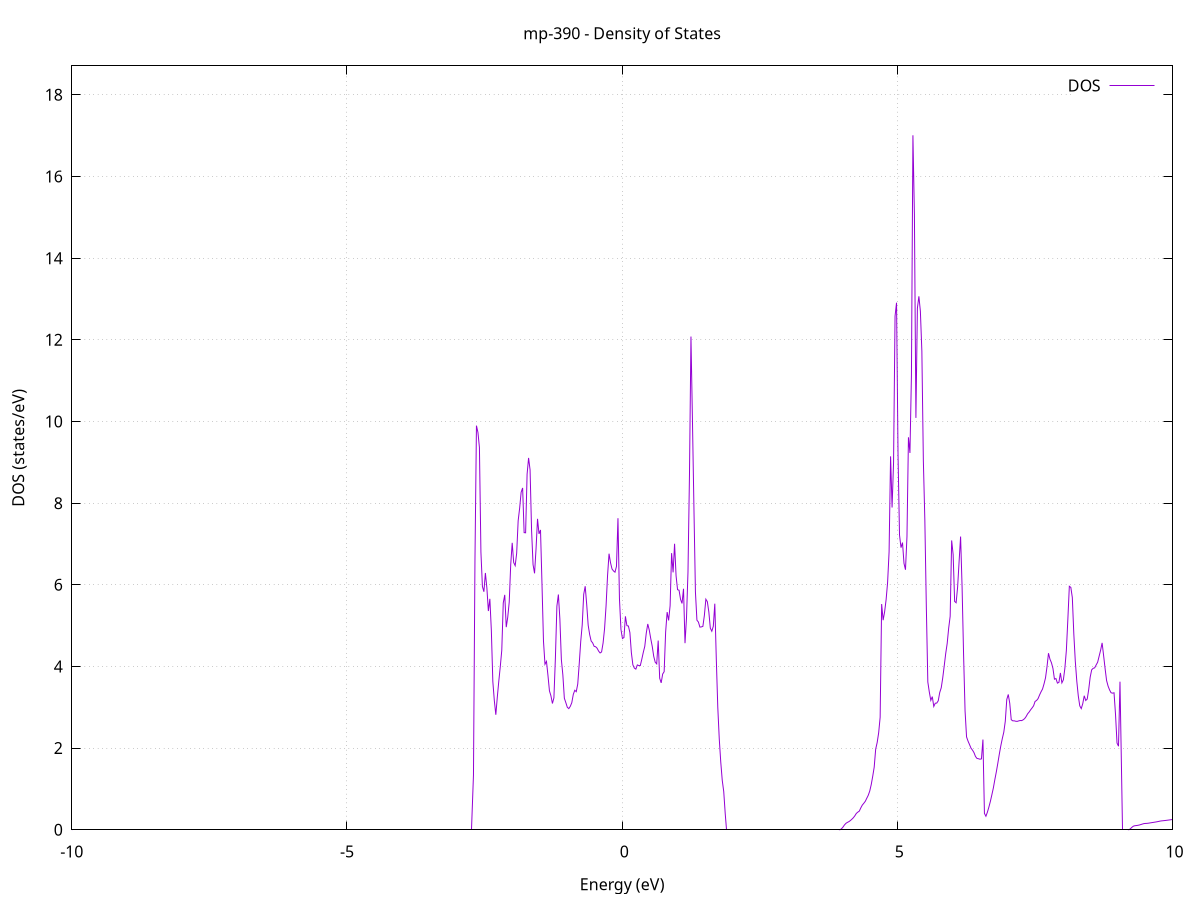 set title 'mp-390 - Density of States'
set xlabel 'Energy (eV)'
set ylabel 'DOS (states/eV)'
set grid
set xrange [-10:10]
set yrange [0:18.710]
set xzeroaxis lt -1
set terminal png size 800,600
set output 'mp-390_dos_gnuplot.png'
plot '-' using 1:2 with lines title 'DOS'
-33.504500 0.000000
-33.477400 0.000000
-33.450300 0.000000
-33.423300 0.000000
-33.396200 0.000000
-33.369100 0.000000
-33.342100 0.000000
-33.315000 0.000000
-33.287900 0.000000
-33.260800 0.000000
-33.233800 0.000000
-33.206700 0.000000
-33.179600 0.000000
-33.152600 0.000000
-33.125500 0.000000
-33.098400 0.000000
-33.071400 0.000000
-33.044300 0.000000
-33.017200 0.000000
-32.990200 0.000000
-32.963100 0.000000
-32.936000 0.000000
-32.909000 0.000000
-32.881900 0.000000
-32.854800 0.000000
-32.827800 0.000000
-32.800700 0.000000
-32.773600 0.000000
-32.746600 0.000000
-32.719500 0.000000
-32.692400 0.000000
-32.665400 0.000000
-32.638300 0.000000
-32.611200 0.000000
-32.584200 0.000000
-32.557100 0.000000
-32.530000 0.000000
-32.503000 0.000000
-32.475900 0.000000
-32.448800 0.000000
-32.421800 0.000000
-32.394700 0.000000
-32.367600 0.000000
-32.340500 0.000000
-32.313500 0.000000
-32.286400 0.000000
-32.259300 0.000000
-32.232300 0.000000
-32.205200 0.000000
-32.178100 0.000000
-32.151100 0.000000
-32.124000 0.000000
-32.096900 0.000000
-32.069900 0.000000
-32.042800 0.000000
-32.015700 0.000000
-31.988700 0.000000
-31.961600 0.000000
-31.934500 0.000000
-31.907500 0.000000
-31.880400 0.000000
-31.853300 0.000000
-31.826300 0.000000
-31.799200 0.000000
-31.772100 0.000000
-31.745100 0.000000
-31.718000 0.000000
-31.690900 0.000000
-31.663900 0.000000
-31.636800 0.000000
-31.609700 0.000000
-31.582700 0.000000
-31.555600 0.000000
-31.528500 0.000000
-31.501400 0.000000
-31.474400 0.000000
-31.447300 0.000000
-31.420200 0.000000
-31.393200 0.000000
-31.366100 0.000000
-31.339000 0.000000
-31.312000 0.000000
-31.284900 0.000000
-31.257800 0.000000
-31.230800 0.000000
-31.203700 0.000000
-31.176600 0.000000
-31.149600 0.000000
-31.122500 0.000000
-31.095400 0.000000
-31.068400 0.000000
-31.041300 9.706600
-31.014200 67.417800
-30.987200 19.137100
-30.960100 18.513700
-30.933000 31.587200
-30.906000 13.763000
-30.878900 48.456800
-30.851800 59.340200
-30.824800 36.371700
-30.797700 16.343700
-30.770600 38.362800
-30.743600 38.096200
-30.716500 36.867800
-30.689400 0.000000
-30.662400 0.000000
-30.635300 0.000000
-30.608200 0.000000
-30.581100 0.000000
-30.554100 0.000000
-30.527000 0.000000
-30.499900 0.000000
-30.472900 0.000000
-30.445800 0.000000
-30.418700 0.000000
-30.391700 0.000000
-30.364600 0.000000
-30.337500 0.000000
-30.310500 0.000000
-30.283400 0.000000
-30.256300 0.000000
-30.229300 0.000000
-30.202200 0.000000
-30.175100 0.000000
-30.148100 0.000000
-30.121000 0.000000
-30.093900 0.000000
-30.066900 0.000000
-30.039800 0.000000
-30.012700 0.000000
-29.985700 0.000000
-29.958600 0.000000
-29.931500 0.000000
-29.904500 0.000000
-29.877400 0.000000
-29.850300 0.000000
-29.823300 0.000000
-29.796200 0.000000
-29.769100 0.000000
-29.742000 0.000000
-29.715000 0.000000
-29.687900 0.000000
-29.660800 0.000000
-29.633800 0.000000
-29.606700 0.000000
-29.579600 0.000000
-29.552600 0.000000
-29.525500 0.000000
-29.498400 0.000000
-29.471400 0.000000
-29.444300 0.000000
-29.417200 0.000000
-29.390200 0.000000
-29.363100 0.000000
-29.336000 0.000000
-29.309000 0.000000
-29.281900 0.000000
-29.254800 0.000000
-29.227800 0.000000
-29.200700 0.000000
-29.173600 0.000000
-29.146600 0.000000
-29.119500 0.000000
-29.092400 0.000000
-29.065400 0.000000
-29.038300 0.000000
-29.011200 0.000000
-28.984200 0.000000
-28.957100 0.000000
-28.930000 0.000000
-28.903000 0.000000
-28.875900 0.000000
-28.848800 0.000000
-28.821700 0.000000
-28.794700 0.000000
-28.767600 0.000000
-28.740500 0.000000
-28.713500 0.000000
-28.686400 0.000000
-28.659300 0.000000
-28.632300 0.000000
-28.605200 0.000000
-28.578100 0.000000
-28.551100 0.000000
-28.524000 0.000000
-28.496900 0.000000
-28.469900 0.000000
-28.442800 0.000000
-28.415700 0.000000
-28.388700 0.000000
-28.361600 0.000000
-28.334500 0.000000
-28.307500 0.000000
-28.280400 0.000000
-28.253300 0.000000
-28.226300 0.000000
-28.199200 0.000000
-28.172100 0.000000
-28.145100 0.000000
-28.118000 0.000000
-28.090900 0.000000
-28.063900 0.000000
-28.036800 0.000000
-28.009700 0.000000
-27.982700 0.000000
-27.955600 0.000000
-27.928500 0.000000
-27.901400 0.000000
-27.874400 0.000000
-27.847300 0.000000
-27.820200 0.000000
-27.793200 0.000000
-27.766100 0.000000
-27.739000 0.000000
-27.712000 0.000000
-27.684900 0.000000
-27.657800 0.000000
-27.630800 0.000000
-27.603700 0.000000
-27.576600 0.000000
-27.549600 0.000000
-27.522500 0.000000
-27.495400 0.000000
-27.468400 0.000000
-27.441300 0.000000
-27.414200 0.000000
-27.387200 0.000000
-27.360100 0.000000
-27.333000 0.000000
-27.306000 0.000000
-27.278900 0.000000
-27.251800 0.000000
-27.224800 0.000000
-27.197700 0.000000
-27.170600 0.000000
-27.143600 0.000000
-27.116500 0.000000
-27.089400 0.000000
-27.062300 0.000000
-27.035300 0.000000
-27.008200 0.000000
-26.981100 0.000000
-26.954100 0.000000
-26.927000 0.000000
-26.899900 0.000000
-26.872900 0.000000
-26.845800 0.000000
-26.818700 0.000000
-26.791700 0.000000
-26.764600 0.000000
-26.737500 0.000000
-26.710500 0.000000
-26.683400 0.000000
-26.656300 0.000000
-26.629300 0.000000
-26.602200 0.000000
-26.575100 0.000000
-26.548100 0.000000
-26.521000 0.000000
-26.493900 0.000000
-26.466900 0.000000
-26.439800 0.000000
-26.412700 0.000000
-26.385700 0.000000
-26.358600 0.000000
-26.331500 0.000000
-26.304500 0.000000
-26.277400 0.000000
-26.250300 0.000000
-26.223300 0.000000
-26.196200 0.000000
-26.169100 0.000000
-26.142000 0.000000
-26.115000 0.000000
-26.087900 0.000000
-26.060800 0.000000
-26.033800 0.000000
-26.006700 0.000000
-25.979600 0.000000
-25.952600 0.000000
-25.925500 0.000000
-25.898400 0.000000
-25.871400 0.000000
-25.844300 0.000000
-25.817200 0.000000
-25.790200 0.000000
-25.763100 0.000000
-25.736000 0.000000
-25.709000 0.000000
-25.681900 0.000000
-25.654800 0.000000
-25.627800 0.000000
-25.600700 0.000000
-25.573600 0.000000
-25.546600 0.000000
-25.519500 0.000000
-25.492400 0.000000
-25.465400 0.000000
-25.438300 0.000000
-25.411200 0.000000
-25.384200 0.000000
-25.357100 0.000000
-25.330000 0.000000
-25.303000 0.000000
-25.275900 0.000000
-25.248800 0.000000
-25.221700 0.000000
-25.194700 0.000000
-25.167600 0.000000
-25.140500 0.000000
-25.113500 0.000000
-25.086400 0.000000
-25.059300 0.000000
-25.032300 0.000000
-25.005200 0.000000
-24.978100 0.000000
-24.951100 0.000000
-24.924000 0.000000
-24.896900 0.000000
-24.869900 0.000000
-24.842800 0.000000
-24.815700 0.000000
-24.788700 0.000000
-24.761600 0.000000
-24.734500 0.000000
-24.707500 0.000000
-24.680400 0.000000
-24.653300 0.000000
-24.626300 0.000000
-24.599200 0.000000
-24.572100 0.000000
-24.545100 0.000000
-24.518000 0.000000
-24.490900 0.000000
-24.463900 0.000000
-24.436800 0.000000
-24.409700 0.000000
-24.382600 0.000000
-24.355600 0.000000
-24.328500 0.000000
-24.301400 0.000000
-24.274400 0.000000
-24.247300 0.000000
-24.220200 0.000000
-24.193200 0.000000
-24.166100 0.000000
-24.139000 0.000000
-24.112000 0.000000
-24.084900 0.000000
-24.057800 0.000000
-24.030800 0.000000
-24.003700 0.000000
-23.976600 0.000000
-23.949600 0.000000
-23.922500 0.000000
-23.895400 0.000000
-23.868400 0.000000
-23.841300 0.000000
-23.814200 0.000000
-23.787200 0.000000
-23.760100 0.000000
-23.733000 0.000000
-23.706000 0.000000
-23.678900 0.000000
-23.651800 0.000000
-23.624800 0.000000
-23.597700 0.000000
-23.570600 0.000000
-23.543600 0.000000
-23.516500 0.000000
-23.489400 0.000000
-23.462300 0.000000
-23.435300 0.000000
-23.408200 0.000000
-23.381100 0.000000
-23.354100 0.000000
-23.327000 0.000000
-23.299900 0.000000
-23.272900 0.000000
-23.245800 0.000000
-23.218700 0.000000
-23.191700 0.000000
-23.164600 0.000000
-23.137500 0.000000
-23.110500 0.000000
-23.083400 0.000000
-23.056300 0.000000
-23.029300 0.000000
-23.002200 0.000000
-22.975100 0.000000
-22.948100 0.000000
-22.921000 0.000000
-22.893900 0.000000
-22.866900 0.000000
-22.839800 0.000000
-22.812700 0.000000
-22.785700 0.000000
-22.758600 0.000000
-22.731500 0.000000
-22.704500 0.000000
-22.677400 0.000000
-22.650300 0.000000
-22.623300 0.000000
-22.596200 0.000000
-22.569100 0.000000
-22.542000 0.000000
-22.515000 0.000000
-22.487900 0.000000
-22.460800 0.000000
-22.433800 0.000000
-22.406700 0.000000
-22.379600 0.000000
-22.352600 0.000000
-22.325500 0.000000
-22.298400 0.000000
-22.271400 0.000000
-22.244300 0.000000
-22.217200 0.000000
-22.190200 0.000000
-22.163100 0.000000
-22.136000 0.000000
-22.109000 0.000000
-22.081900 0.000000
-22.054800 0.000000
-22.027800 0.000000
-22.000700 0.000000
-21.973600 0.000000
-21.946600 0.000000
-21.919500 0.000000
-21.892400 0.000000
-21.865400 0.000000
-21.838300 0.000000
-21.811200 0.000000
-21.784200 0.000000
-21.757100 0.000000
-21.730000 0.000000
-21.702900 0.000000
-21.675900 0.000000
-21.648800 0.000000
-21.621700 0.000000
-21.594700 0.000000
-21.567600 0.000000
-21.540500 0.000000
-21.513500 0.000000
-21.486400 0.000000
-21.459300 0.000000
-21.432300 0.000000
-21.405200 0.000000
-21.378100 0.000000
-21.351100 0.000000
-21.324000 0.000000
-21.296900 0.000000
-21.269900 0.000000
-21.242800 0.000000
-21.215700 0.000000
-21.188700 0.000000
-21.161600 0.000000
-21.134500 0.000000
-21.107500 0.000000
-21.080400 0.000000
-21.053300 0.000000
-21.026300 0.000000
-20.999200 0.000000
-20.972100 0.000000
-20.945100 0.000000
-20.918000 0.000000
-20.890900 0.000000
-20.863900 0.000000
-20.836800 0.000000
-20.809700 0.000000
-20.782600 0.000000
-20.755600 0.000000
-20.728500 0.000000
-20.701400 0.000000
-20.674400 0.000000
-20.647300 0.000000
-20.620200 0.000000
-20.593200 0.000000
-20.566100 0.000000
-20.539000 0.000000
-20.512000 0.000000
-20.484900 0.000000
-20.457800 0.000000
-20.430800 0.000000
-20.403700 0.000000
-20.376600 0.000000
-20.349600 0.000000
-20.322500 0.000000
-20.295400 0.000000
-20.268400 0.000000
-20.241300 0.000000
-20.214200 0.000000
-20.187200 0.000000
-20.160100 0.000000
-20.133000 0.000000
-20.106000 0.000000
-20.078900 0.000000
-20.051800 0.000000
-20.024800 0.000000
-19.997700 0.000000
-19.970600 0.000000
-19.943500 0.000000
-19.916500 0.000000
-19.889400 0.000000
-19.862300 0.000000
-19.835300 0.000000
-19.808200 0.000000
-19.781100 0.000000
-19.754100 0.000000
-19.727000 0.000000
-19.699900 0.000000
-19.672900 0.000000
-19.645800 0.000000
-19.618700 0.000000
-19.591700 0.000000
-19.564600 0.000000
-19.537500 0.000000
-19.510500 0.000000
-19.483400 0.000000
-19.456300 0.000000
-19.429300 0.000000
-19.402200 0.000000
-19.375100 0.000000
-19.348100 0.000000
-19.321000 0.000000
-19.293900 0.000000
-19.266900 0.000000
-19.239800 0.000000
-19.212700 0.000000
-19.185700 0.000000
-19.158600 0.000000
-19.131500 0.000000
-19.104500 0.000000
-19.077400 0.000000
-19.050300 0.000000
-19.023200 0.000000
-18.996200 0.000000
-18.969100 0.000000
-18.942000 0.000000
-18.915000 0.000000
-18.887900 0.000000
-18.860800 0.000000
-18.833800 0.000000
-18.806700 0.000000
-18.779600 0.000000
-18.752600 0.000000
-18.725500 0.000000
-18.698400 0.000000
-18.671400 0.000000
-18.644300 0.000000
-18.617200 0.000000
-18.590200 0.000000
-18.563100 0.000000
-18.536000 0.000000
-18.509000 0.000000
-18.481900 0.000000
-18.454800 0.000000
-18.427800 0.000000
-18.400700 0.000000
-18.373600 0.000000
-18.346600 0.000000
-18.319500 0.000000
-18.292400 0.000000
-18.265400 0.000000
-18.238300 0.000000
-18.211200 0.000000
-18.184200 0.000000
-18.157100 0.000000
-18.130000 0.000000
-18.102900 0.000000
-18.075900 0.000000
-18.048800 0.000000
-18.021700 0.000000
-17.994700 0.000000
-17.967600 0.000000
-17.940500 0.000000
-17.913500 0.000000
-17.886400 0.000000
-17.859300 0.000000
-17.832300 0.000000
-17.805200 0.000000
-17.778100 0.000000
-17.751100 0.000000
-17.724000 0.000000
-17.696900 0.000000
-17.669900 0.000000
-17.642800 0.000000
-17.615700 0.000000
-17.588700 0.000000
-17.561600 0.000000
-17.534500 0.000000
-17.507500 0.000000
-17.480400 0.000000
-17.453300 0.000000
-17.426300 0.000000
-17.399200 0.000000
-17.372100 0.000000
-17.345100 0.000000
-17.318000 0.000000
-17.290900 0.000000
-17.263800 0.000000
-17.236800 0.000000
-17.209700 0.000000
-17.182600 0.000000
-17.155600 0.000000
-17.128500 0.000000
-17.101400 0.000000
-17.074400 0.000000
-17.047300 0.000000
-17.020200 0.000000
-16.993200 0.000000
-16.966100 0.000000
-16.939000 0.000000
-16.912000 0.000000
-16.884900 0.000000
-16.857800 0.000000
-16.830800 0.000000
-16.803700 0.000000
-16.776600 0.000000
-16.749600 0.000000
-16.722500 0.000000
-16.695400 0.000000
-16.668400 0.000000
-16.641300 0.000000
-16.614200 0.000000
-16.587200 0.000000
-16.560100 0.000000
-16.533000 0.000000
-16.506000 0.000000
-16.478900 0.000000
-16.451800 0.000000
-16.424800 0.000000
-16.397700 0.000000
-16.370600 0.000000
-16.343500 0.000000
-16.316500 0.000000
-16.289400 0.000000
-16.262300 0.000000
-16.235300 0.000000
-16.208200 0.000000
-16.181100 0.000000
-16.154100 0.000000
-16.127000 0.000000
-16.099900 0.000000
-16.072900 0.000000
-16.045800 0.000000
-16.018700 0.000000
-15.991700 0.000000
-15.964600 0.000000
-15.937500 0.000000
-15.910500 0.000000
-15.883400 0.000000
-15.856300 0.000000
-15.829300 0.000000
-15.802200 0.000000
-15.775100 0.000000
-15.748100 0.000000
-15.721000 0.000000
-15.693900 0.000000
-15.666900 0.000000
-15.639800 0.247500
-15.612700 0.370700
-15.585700 0.477400
-15.558600 0.574700
-15.531500 0.671900
-15.504500 0.760500
-15.477400 0.854000
-15.450300 0.947000
-15.423200 1.047400
-15.396200 1.153900
-15.369100 1.264700
-15.342000 1.391600
-15.315000 1.534100
-15.287900 1.684800
-15.260800 1.879400
-15.233800 2.118400
-15.206700 2.402200
-15.179600 2.871900
-15.152600 3.601700
-15.125500 4.947200
-15.098400 4.698500
-15.071400 3.532900
-15.044300 3.069900
-15.017200 2.764200
-14.990200 2.595400
-14.963100 2.465400
-14.936000 2.354400
-14.909000 2.250100
-14.881900 2.238800
-14.854800 2.221700
-14.827800 2.222400
-14.800700 2.234000
-14.773600 2.247800
-14.746600 2.300500
-14.719500 2.373600
-14.692400 2.488300
-14.665400 2.644300
-14.638300 2.894400
-14.611200 3.312300
-14.584100 3.371100
-14.557100 5.012500
-14.530000 5.696500
-14.502900 6.365200
-14.475900 7.475600
-14.448800 9.079600
-14.421700 12.656400
-14.394700 12.354600
-14.367600 12.088100
-14.340500 10.821400
-14.313500 11.960500
-14.286400 13.433600
-14.259300 9.575700
-14.232300 8.984100
-14.205200 8.558700
-14.178100 9.654500
-14.151100 18.628200
-14.124000 17.761100
-14.096900 14.839800
-14.069900 8.522600
-14.042800 6.373600
-14.015700 1.654300
-13.988700 0.000000
-13.961600 0.000000
-13.934500 0.000000
-13.907500 0.000000
-13.880400 0.000000
-13.853300 0.000000
-13.826300 0.000000
-13.799200 0.000000
-13.772100 0.000000
-13.745100 0.000000
-13.718000 0.000000
-13.690900 0.000000
-13.663800 0.000000
-13.636800 0.000000
-13.609700 0.000000
-13.582600 0.000000
-13.555600 0.000000
-13.528500 0.000000
-13.501400 0.000000
-13.474400 0.000000
-13.447300 0.000000
-13.420200 0.000000
-13.393200 0.000000
-13.366100 0.000000
-13.339000 0.000000
-13.312000 0.000000
-13.284900 0.000000
-13.257800 0.000000
-13.230800 0.000000
-13.203700 0.000000
-13.176600 0.000000
-13.149600 0.000000
-13.122500 0.000000
-13.095400 0.000000
-13.068400 0.000000
-13.041300 0.000000
-13.014200 0.000000
-12.987200 0.000000
-12.960100 0.000000
-12.933000 0.000000
-12.906000 0.000000
-12.878900 0.000000
-12.851800 0.000000
-12.824800 0.000000
-12.797700 0.000000
-12.770600 0.000000
-12.743500 0.000000
-12.716500 0.000000
-12.689400 0.000000
-12.662300 0.000000
-12.635300 0.000000
-12.608200 0.000000
-12.581100 0.000000
-12.554100 0.000000
-12.527000 0.000000
-12.499900 0.000000
-12.472900 0.000000
-12.445800 0.000000
-12.418700 0.000000
-12.391700 0.000000
-12.364600 0.000000
-12.337500 0.000000
-12.310500 0.000000
-12.283400 0.000000
-12.256300 0.000000
-12.229300 0.000000
-12.202200 0.000000
-12.175100 0.000000
-12.148100 0.000000
-12.121000 0.000000
-12.093900 0.000000
-12.066900 0.000000
-12.039800 0.000000
-12.012700 0.000000
-11.985700 0.000000
-11.958600 0.000000
-11.931500 0.000000
-11.904400 0.000000
-11.877400 0.000000
-11.850300 0.000000
-11.823200 0.000000
-11.796200 0.000000
-11.769100 0.000000
-11.742000 0.000000
-11.715000 0.000000
-11.687900 0.000000
-11.660800 0.000000
-11.633800 0.000000
-11.606700 0.000000
-11.579600 0.000000
-11.552600 0.000000
-11.525500 0.000000
-11.498400 0.000000
-11.471400 0.000000
-11.444300 0.000000
-11.417200 0.000000
-11.390200 0.000000
-11.363100 0.000000
-11.336000 0.000000
-11.309000 0.000000
-11.281900 0.000000
-11.254800 0.000000
-11.227800 0.000000
-11.200700 0.000000
-11.173600 0.000000
-11.146600 0.000000
-11.119500 0.000000
-11.092400 0.000000
-11.065400 0.000000
-11.038300 0.000000
-11.011200 0.000000
-10.984100 0.000000
-10.957100 0.000000
-10.930000 0.000000
-10.902900 0.000000
-10.875900 0.000000
-10.848800 0.000000
-10.821700 0.000000
-10.794700 0.000000
-10.767600 0.000000
-10.740500 0.000000
-10.713500 0.000000
-10.686400 0.000000
-10.659300 0.000000
-10.632300 0.000000
-10.605200 0.000000
-10.578100 0.000000
-10.551100 0.000000
-10.524000 0.000000
-10.496900 0.000000
-10.469900 0.000000
-10.442800 0.000000
-10.415700 0.000000
-10.388700 0.000000
-10.361600 0.000000
-10.334500 0.000000
-10.307500 0.000000
-10.280400 0.000000
-10.253300 0.000000
-10.226300 0.000000
-10.199200 0.000000
-10.172100 0.000000
-10.145000 0.000000
-10.118000 0.000000
-10.090900 0.000000
-10.063800 0.000000
-10.036800 0.000000
-10.009700 0.000000
-9.982600 0.000000
-9.955600 0.000000
-9.928500 0.000000
-9.901400 0.000000
-9.874400 0.000000
-9.847300 0.000000
-9.820200 0.000000
-9.793200 0.000000
-9.766100 0.000000
-9.739000 0.000000
-9.712000 0.000000
-9.684900 0.000000
-9.657800 0.000000
-9.630800 0.000000
-9.603700 0.000000
-9.576600 0.000000
-9.549600 0.000000
-9.522500 0.000000
-9.495400 0.000000
-9.468400 0.000000
-9.441300 0.000000
-9.414200 0.000000
-9.387200 0.000000
-9.360100 0.000000
-9.333000 0.000000
-9.306000 0.000000
-9.278900 0.000000
-9.251800 0.000000
-9.224700 0.000000
-9.197700 0.000000
-9.170600 0.000000
-9.143500 0.000000
-9.116500 0.000000
-9.089400 0.000000
-9.062300 0.000000
-9.035300 0.000000
-9.008200 0.000000
-8.981100 0.000000
-8.954100 0.000000
-8.927000 0.000000
-8.899900 0.000000
-8.872900 0.000000
-8.845800 0.000000
-8.818700 0.000000
-8.791700 0.000000
-8.764600 0.000000
-8.737500 0.000000
-8.710500 0.000000
-8.683400 0.000000
-8.656300 0.000000
-8.629300 0.000000
-8.602200 0.000000
-8.575100 0.000000
-8.548100 0.000000
-8.521000 0.000000
-8.493900 0.000000
-8.466900 0.000000
-8.439800 0.000000
-8.412700 0.000000
-8.385700 0.000000
-8.358600 0.000000
-8.331500 0.000000
-8.304400 0.000000
-8.277400 0.000000
-8.250300 0.000000
-8.223200 0.000000
-8.196200 0.000000
-8.169100 0.000000
-8.142000 0.000000
-8.115000 0.000000
-8.087900 0.000000
-8.060800 0.000000
-8.033800 0.000000
-8.006700 0.000000
-7.979600 0.000000
-7.952600 0.000000
-7.925500 0.000000
-7.898400 0.000000
-7.871400 0.000000
-7.844300 0.000000
-7.817200 0.000000
-7.790200 0.000000
-7.763100 0.000000
-7.736000 0.000000
-7.709000 0.000000
-7.681900 0.000000
-7.654800 0.000000
-7.627800 0.000000
-7.600700 0.000000
-7.573600 0.000000
-7.546600 0.000000
-7.519500 0.000000
-7.492400 0.000000
-7.465300 0.000000
-7.438300 0.000000
-7.411200 0.000000
-7.384100 0.000000
-7.357100 0.000000
-7.330000 0.000000
-7.302900 0.000000
-7.275900 0.000000
-7.248800 0.000000
-7.221700 0.000000
-7.194700 0.000000
-7.167600 0.000000
-7.140500 0.000000
-7.113500 0.000000
-7.086400 0.000000
-7.059300 0.000000
-7.032300 0.000000
-7.005200 0.000000
-6.978100 0.000000
-6.951100 0.000000
-6.924000 0.000000
-6.896900 0.000000
-6.869900 0.000000
-6.842800 0.000000
-6.815700 0.000000
-6.788700 0.000000
-6.761600 0.000000
-6.734500 0.000000
-6.707500 0.000000
-6.680400 0.000000
-6.653300 0.000000
-6.626300 0.000000
-6.599200 0.000000
-6.572100 0.000000
-6.545000 0.000000
-6.518000 0.000000
-6.490900 0.000000
-6.463800 0.000000
-6.436800 0.000000
-6.409700 0.000000
-6.382600 0.000000
-6.355600 0.000000
-6.328500 0.000000
-6.301400 0.000000
-6.274400 0.000000
-6.247300 0.000000
-6.220200 0.000000
-6.193200 0.000000
-6.166100 0.000000
-6.139000 0.000000
-6.112000 0.000000
-6.084900 0.000000
-6.057800 0.000000
-6.030800 0.000000
-6.003700 0.000000
-5.976600 0.000000
-5.949600 0.000000
-5.922500 0.000000
-5.895400 0.000000
-5.868400 0.000000
-5.841300 0.000000
-5.814200 0.000000
-5.787200 0.000000
-5.760100 0.000000
-5.733000 0.000000
-5.706000 0.000000
-5.678900 0.000000
-5.651800 0.000000
-5.624700 0.000000
-5.597700 0.000000
-5.570600 0.000000
-5.543500 0.000000
-5.516500 0.000000
-5.489400 0.000000
-5.462300 0.000000
-5.435300 0.000000
-5.408200 0.000000
-5.381100 0.000000
-5.354100 0.000000
-5.327000 0.000000
-5.299900 0.000000
-5.272900 0.000000
-5.245800 0.000000
-5.218700 0.000000
-5.191700 0.000000
-5.164600 0.000000
-5.137500 0.000000
-5.110500 0.000000
-5.083400 0.000000
-5.056300 0.000000
-5.029300 0.000000
-5.002200 0.000000
-4.975100 0.000000
-4.948100 0.000000
-4.921000 0.000000
-4.893900 0.000000
-4.866900 0.000000
-4.839800 0.000000
-4.812700 0.000000
-4.785600 0.000000
-4.758600 0.000000
-4.731500 0.000000
-4.704400 0.000000
-4.677400 0.000000
-4.650300 0.000000
-4.623200 0.000000
-4.596200 0.000000
-4.569100 0.000000
-4.542000 0.000000
-4.515000 0.000000
-4.487900 0.000000
-4.460800 0.000000
-4.433800 0.000000
-4.406700 0.000000
-4.379600 0.000000
-4.352600 0.000000
-4.325500 0.000000
-4.298400 0.000000
-4.271400 0.000000
-4.244300 0.000000
-4.217200 0.000000
-4.190200 0.000000
-4.163100 0.000000
-4.136000 0.000000
-4.109000 0.000000
-4.081900 0.000000
-4.054800 0.000000
-4.027800 0.000000
-4.000700 0.000000
-3.973600 0.000000
-3.946600 0.000000
-3.919500 0.000000
-3.892400 0.000000
-3.865300 0.000000
-3.838300 0.000000
-3.811200 0.000000
-3.784100 0.000000
-3.757100 0.000000
-3.730000 0.000000
-3.702900 0.000000
-3.675900 0.000000
-3.648800 0.000000
-3.621700 0.000000
-3.594700 0.000000
-3.567600 0.000000
-3.540500 0.000000
-3.513500 0.000000
-3.486400 0.000000
-3.459300 0.000000
-3.432300 0.000000
-3.405200 0.000000
-3.378100 0.000000
-3.351100 0.000000
-3.324000 0.000000
-3.296900 0.000000
-3.269900 0.000000
-3.242800 0.000000
-3.215700 0.000000
-3.188700 0.000000
-3.161600 0.000000
-3.134500 0.000000
-3.107500 0.000000
-3.080400 0.000000
-3.053300 0.000000
-3.026300 0.000000
-2.999200 0.000000
-2.972100 0.000000
-2.945000 0.000000
-2.918000 0.000000
-2.890900 0.000000
-2.863800 0.000000
-2.836800 0.000000
-2.809700 0.000000
-2.782600 0.000000
-2.755600 0.000000
-2.728500 0.000000
-2.701400 1.340600
-2.674400 6.586000
-2.647300 9.898500
-2.620200 9.732000
-2.593200 9.364000
-2.566100 6.801600
-2.539000 5.958600
-2.512000 5.830100
-2.484900 6.290400
-2.457800 5.922500
-2.430800 5.357800
-2.403700 5.656200
-2.376600 4.882200
-2.349600 3.630000
-2.322500 3.163400
-2.295400 2.816500
-2.268400 3.249200
-2.241300 3.639000
-2.214200 3.996800
-2.187200 4.395400
-2.160100 5.555500
-2.133000 5.753300
-2.105900 4.963200
-2.078900 5.205000
-2.051800 5.575400
-2.024700 6.495500
-1.997700 7.028000
-1.970600 6.545700
-1.943500 6.468700
-1.916500 6.772400
-1.889400 7.569500
-1.862300 7.878900
-1.835300 8.267200
-1.808200 8.372600
-1.781100 7.277800
-1.754100 7.273900
-1.727000 8.709600
-1.699900 9.107500
-1.672900 8.814400
-1.645800 7.339100
-1.618700 6.494500
-1.591700 6.281300
-1.564600 6.879300
-1.537500 7.615600
-1.510500 7.246400
-1.483400 7.343800
-1.456300 6.010400
-1.429300 4.618200
-1.402200 4.055000
-1.375100 4.124600
-1.348100 3.782600
-1.321000 3.402900
-1.293900 3.280600
-1.266900 3.092800
-1.239800 3.231800
-1.212700 4.209800
-1.185600 5.477700
-1.158600 5.761900
-1.131500 5.162600
-1.104400 4.167700
-1.077400 3.793000
-1.050300 3.222200
-1.023200 3.114200
-0.996200 2.999700
-0.969100 2.967500
-0.942000 3.023600
-0.915000 3.112200
-0.887900 3.313700
-0.860800 3.416500
-0.833800 3.382400
-0.806700 3.570500
-0.779600 4.067800
-0.752600 4.611800
-0.725500 5.017800
-0.698400 5.767000
-0.671400 5.964800
-0.644300 5.522900
-0.617200 5.011400
-0.590200 4.781300
-0.563100 4.623700
-0.536000 4.577600
-0.509000 4.493100
-0.481900 4.483000
-0.454800 4.446700
-0.427800 4.376800
-0.400700 4.330700
-0.373600 4.355500
-0.346500 4.573000
-0.319500 4.925100
-0.292400 5.478800
-0.265300 6.220100
-0.238300 6.762200
-0.211200 6.540200
-0.184100 6.388000
-0.157100 6.339500
-0.130000 6.309100
-0.102900 6.451800
-0.075900 7.630400
-0.048800 5.659500
-0.021700 4.906900
0.005300 4.685900
0.032400 4.706300
0.059500 5.228100
0.086500 4.999100
0.113600 4.990600
0.140700 4.830500
0.167700 4.335600
0.194800 4.040400
0.221900 3.960000
0.248900 3.935000
0.276000 4.037700
0.303100 4.021800
0.330100 4.022600
0.357200 4.177200
0.384300 4.345700
0.411300 4.493100
0.438400 4.816900
0.465500 5.040600
0.492500 4.894400
0.519600 4.683300
0.546700 4.492900
0.573800 4.248700
0.600800 4.103500
0.627900 4.063500
0.655000 4.635100
0.682000 3.712400
0.709100 3.598100
0.736200 3.813900
0.763200 3.871900
0.790300 4.844900
0.817400 5.331800
0.844400 5.127600
0.871500 5.486200
0.898600 6.775800
0.925600 6.304500
0.952700 7.005200
0.979800 6.221900
1.006800 5.881200
1.033900 5.866900
1.061000 5.644700
1.088000 5.543700
1.115100 5.903500
1.142200 4.570100
1.169200 5.186700
1.196300 6.311100
1.223400 8.697600
1.250400 12.080500
1.277500 10.024500
1.304600 7.868600
1.331600 5.824500
1.358700 5.133400
1.385800 5.087600
1.412800 4.963900
1.439900 4.969300
1.467000 4.982200
1.494100 5.250000
1.521100 5.647100
1.548200 5.586100
1.575300 5.333000
1.602300 4.938500
1.629400 4.862900
1.656500 4.984200
1.683500 5.538100
1.710600 4.191900
1.737700 3.004500
1.764700 2.223500
1.791800 1.658500
1.818900 1.211300
1.845900 0.936200
1.873000 0.392700
1.900100 0.000000
1.927100 0.000000
1.954200 0.000000
1.981300 0.000000
2.008300 0.000000
2.035400 0.000000
2.062500 0.000000
2.089500 0.000000
2.116600 0.000000
2.143700 0.000000
2.170700 0.000000
2.197800 0.000000
2.224900 0.000000
2.251900 0.000000
2.279000 0.000000
2.306100 0.000000
2.333200 0.000000
2.360200 0.000000
2.387300 0.000000
2.414400 0.000000
2.441400 0.000000
2.468500 0.000000
2.495600 0.000000
2.522600 0.000000
2.549700 0.000000
2.576800 0.000000
2.603800 0.000000
2.630900 0.000000
2.658000 0.000000
2.685000 0.000000
2.712100 0.000000
2.739200 0.000000
2.766200 0.000000
2.793300 0.000000
2.820400 0.000000
2.847400 0.000000
2.874500 0.000000
2.901600 0.000000
2.928600 0.000000
2.955700 0.000000
2.982800 0.000000
3.009800 0.000000
3.036900 0.000000
3.064000 0.000000
3.091000 0.000000
3.118100 0.000000
3.145200 0.000000
3.172200 0.000000
3.199300 0.000000
3.226400 0.000000
3.253500 0.000000
3.280500 0.000000
3.307600 0.000000
3.334700 0.000000
3.361700 0.000000
3.388800 0.000000
3.415900 0.000000
3.442900 0.000000
3.470000 0.000000
3.497100 0.000000
3.524100 0.000000
3.551200 0.000000
3.578300 0.000000
3.605300 0.000000
3.632400 0.000000
3.659500 0.000000
3.686500 0.000000
3.713600 0.000000
3.740700 0.000000
3.767700 0.000000
3.794800 0.000000
3.821900 0.000000
3.848900 0.000000
3.876000 0.000000
3.903100 0.000000
3.930100 0.000000
3.957200 0.000400
3.984300 0.023000
4.011300 0.063400
4.038400 0.116300
4.065500 0.156600
4.092500 0.180800
4.119600 0.198900
4.146700 0.225300
4.173800 0.258200
4.200800 0.294500
4.227900 0.341700
4.255000 0.400600
4.282000 0.431800
4.309100 0.456800
4.336200 0.535300
4.363200 0.603200
4.390300 0.648100
4.417400 0.696000
4.444400 0.770200
4.471500 0.843900
4.498600 0.946900
4.525600 1.104200
4.552700 1.307000
4.579800 1.533600
4.606800 1.975000
4.633900 2.137500
4.661000 2.375100
4.688000 2.755800
4.715100 5.528600
4.742200 5.133700
4.769200 5.338500
4.796300 5.635900
4.823400 6.059100
4.850400 6.808500
4.877500 9.146800
4.904600 7.893500
4.931600 8.991700
4.958700 12.579200
4.985800 12.909400
5.012900 9.188800
5.039900 7.218600
5.067000 6.910000
5.094100 7.034300
5.121100 6.526000
5.148200 6.368900
5.175300 7.180300
5.202300 9.612700
5.229400 9.229400
5.256500 11.134100
5.283500 17.009500
5.310600 15.062400
5.337700 10.088100
5.364700 12.774900
5.391800 13.065800
5.418900 12.702700
5.445900 11.722500
5.473000 9.041500
5.500100 7.585000
5.527100 5.459900
5.554200 3.619700
5.581300 3.373800
5.608300 3.169900
5.635400 3.261500
5.662500 3.020600
5.689500 3.099900
5.716600 3.103400
5.743700 3.160000
5.770700 3.362500
5.797800 3.476900
5.824900 3.717900
5.851900 4.010500
5.879000 4.314300
5.906100 4.563700
5.933200 4.940100
5.960200 5.228800
5.987300 7.087200
6.014400 6.740000
6.041400 5.592400
6.068500 5.560600
6.095600 5.943800
6.122600 6.571400
6.149700 7.181500
6.176800 5.945200
6.203800 4.294500
6.230900 2.913100
6.258000 2.274000
6.285000 2.170800
6.312100 2.086200
6.339200 1.998700
6.366200 1.950200
6.393300 1.888500
6.420400 1.794900
6.447400 1.747500
6.474500 1.740000
6.501600 1.728200
6.528600 1.736600
6.555700 2.209800
6.582800 0.400700
6.609800 0.331300
6.636900 0.432000
6.664000 0.556700
6.691000 0.696900
6.718100 0.858100
6.745200 1.024900
6.772200 1.230100
6.799300 1.420800
6.826400 1.632100
6.853500 1.853700
6.880500 2.057900
6.907600 2.233400
6.934700 2.391200
6.961700 2.657100
6.988800 3.191300
7.015900 3.314700
7.042900 3.098600
7.070000 2.695700
7.097100 2.668700
7.124100 2.669100
7.151200 2.658000
7.178300 2.655100
7.205300 2.666700
7.232400 2.676000
7.259500 2.673600
7.286500 2.693500
7.313600 2.722900
7.340700 2.774000
7.367700 2.840500
7.394800 2.883200
7.421900 2.937800
7.448900 2.984600
7.476000 3.036000
7.503100 3.143300
7.530100 3.167000
7.557200 3.212200
7.584300 3.300400
7.611300 3.378800
7.638400 3.446400
7.665500 3.572200
7.692600 3.720500
7.719600 3.991500
7.746700 4.324600
7.773800 4.176600
7.800800 4.090000
7.827900 3.951300
7.855000 3.689000
7.882000 3.703900
7.909100 3.592200
7.936200 3.609900
7.963200 3.841100
7.990300 3.598300
8.017400 3.673300
8.044400 3.956700
8.071500 4.393600
8.098600 5.154800
8.125600 5.964100
8.152700 5.936400
8.179800 5.688100
8.206800 4.797900
8.233900 4.127100
8.261000 3.640700
8.288000 3.280900
8.315100 3.034800
8.342200 2.968100
8.369200 3.087400
8.396300 3.282600
8.423400 3.166500
8.450400 3.201300
8.477500 3.434700
8.504600 3.740200
8.531600 3.917900
8.558700 3.954600
8.585800 3.966400
8.612900 4.037500
8.639900 4.103700
8.667000 4.252600
8.694100 4.399100
8.721100 4.577400
8.748200 4.268200
8.775300 3.948300
8.802300 3.656500
8.829400 3.520000
8.856500 3.425900
8.883500 3.356500
8.910600 3.346100
8.937700 3.355100
8.964700 2.825800
8.991800 2.124600
9.018900 2.046100
9.045900 3.627200
9.073000 1.501700
9.100100 0.000000
9.127100 0.000000
9.154200 0.000000
9.181300 0.000000
9.208300 0.000500
9.235400 0.025500
9.262500 0.060600
9.289500 0.088600
9.316600 0.099500
9.343700 0.103400
9.370700 0.109300
9.397800 0.117100
9.424900 0.128200
9.452000 0.139900
9.479000 0.150500
9.506100 0.155100
9.533200 0.156700
9.560200 0.160900
9.587300 0.166800
9.614400 0.172900
9.641400 0.178800
9.668500 0.184600
9.695600 0.190500
9.722600 0.197300
9.749700 0.205100
9.776800 0.213000
9.803800 0.218400
9.830900 0.221900
9.858000 0.226100
9.885000 0.230600
9.912100 0.235100
9.939200 0.239900
9.966200 0.244900
9.993300 0.250700
10.020400 0.256900
10.047400 0.263100
10.074500 0.269500
10.101600 0.275900
10.128600 0.282400
10.155700 0.288500
10.182800 0.294800
10.209800 0.299700
10.236900 0.304000
10.264000 0.308900
10.291000 0.314400
10.318100 0.319900
10.345200 0.325600
10.372300 0.331600
10.399300 0.337600
10.426400 0.343500
10.453500 0.349600
10.480500 0.355600
10.507600 0.361800
10.534700 0.368100
10.561700 0.374500
10.588800 0.380900
10.615900 0.388300
10.642900 0.395600
10.670000 0.402100
10.697100 0.408100
10.724100 0.414400
10.751200 0.420900
10.778300 0.427500
10.805300 0.434300
10.832400 0.441200
10.859500 0.448400
10.886500 0.455900
10.913600 0.464900
10.940700 0.474300
10.967700 0.483800
10.994800 0.496500
11.021900 0.507200
11.048900 0.515900
11.076000 0.524900
11.103100 0.542300
11.130100 0.542300
11.157200 0.538600
11.184300 0.539700
11.211300 0.554700
11.238400 0.575200
11.265500 0.552900
11.292600 0.552400
11.319600 0.553800
11.346700 0.557500
11.373800 0.570500
11.400800 0.583500
11.427900 0.596100
11.455000 0.615700
11.482000 0.637700
11.509100 0.648600
11.536200 0.675700
11.563200 0.655000
11.590300 0.661700
11.617400 0.670900
11.644400 0.684400
11.671500 0.701200
11.698600 0.709800
11.725600 0.716600
11.752700 0.732300
11.779800 0.733900
11.806800 0.744900
11.833900 0.758300
11.861000 0.767800
11.888000 0.777800
11.915100 0.789600
11.942200 0.803800
11.969200 0.817600
11.996300 0.828500
12.023400 0.839400
12.050400 0.851900
12.077500 0.868600
12.104600 0.882900
12.131700 0.894300
12.158700 0.907400
12.185800 0.922600
12.212900 0.937400
12.239900 0.954400
12.267000 0.989000
12.294100 1.042600
12.321100 1.132900
12.348200 1.169000
12.375300 1.170300
12.402300 1.159400
12.429400 1.155500
12.456500 1.144200
12.483500 1.141900
12.510600 1.136200
12.537700 1.125300
12.564700 1.116500
12.591800 1.098300
12.618900 1.081000
12.645900 1.065100
12.673000 1.049200
12.700100 1.033700
12.727100 1.029500
12.754200 1.025500
12.781300 1.024100
12.808300 1.032200
12.835400 1.119900
12.862500 1.213400
12.889500 1.268200
12.916600 1.320500
12.943700 1.431500
12.970700 1.597900
12.997800 1.606600
13.024900 1.615000
13.052000 1.613300
13.079000 1.591800
13.106100 1.592900
13.133200 1.600600
13.160200 1.602100
13.187300 1.597800
13.214400 1.606300
13.241400 1.632500
13.268500 1.646100
13.295600 1.638200
13.322600 1.630100
13.349700 1.628900
13.376800 1.636000
13.403800 1.646400
13.430900 1.645600
13.458000 1.646000
13.485000 1.641700
13.512100 1.637800
13.539200 1.646100
13.566200 1.661600
13.593300 1.696100
13.620400 1.717200
13.647400 1.747900
13.674500 1.777900
13.701600 1.748600
13.728600 1.820600
13.755700 1.814100
13.782800 1.842700
13.809800 1.735700
13.836900 1.623700
13.864000 1.582700
13.891000 1.462500
13.918100 1.540600
13.945200 1.680200
13.972300 1.815700
13.999300 2.213000
14.026400 2.026200
14.053500 1.977200
14.080500 1.960500
14.107600 1.951700
14.134700 1.994400
14.161700 2.045800
14.188800 2.039900
14.215900 2.048800
14.242900 2.094700
14.270000 2.078800
14.297100 2.152900
14.324100 2.454800
14.351200 2.268700
14.378300 2.261800
14.405300 2.370800
14.432400 2.457800
14.459500 2.628700
14.486500 3.086400
14.513600 1.671600
14.540700 1.484400
14.567700 1.283600
14.594800 1.026700
14.621900 1.018100
14.648900 0.992800
14.676000 0.996500
14.703100 0.977800
14.730100 0.939000
14.757200 0.919400
14.784300 0.906200
14.811400 0.894200
14.838400 0.886800
14.865500 0.887000
14.892600 0.889400
14.919600 0.891000
14.946700 0.890500
14.973800 0.866400
15.000800 0.871600
15.027900 0.861300
15.055000 0.903900
15.082000 0.848000
15.109100 0.853300
15.136200 0.895400
15.163200 0.884200
15.190300 0.898100
15.217400 0.914700
15.244400 0.929400
15.271500 0.993100
15.298600 1.055900
15.325600 1.038400
15.352700 0.986400
15.379800 0.953400
15.406800 0.931700
15.433900 0.916800
15.461000 0.906800
15.488000 0.912100
15.515100 0.920600
15.542200 0.926400
15.569200 0.973800
15.596300 1.005300
15.623400 1.064900
15.650400 1.117000
15.677500 1.158500
15.704600 1.180100
15.731700 1.277500
15.758700 1.294400
15.785800 1.321200
15.812900 1.360400
15.839900 1.402700
15.867000 1.443000
15.894100 1.490100
15.921100 1.611600
15.948200 1.763500
15.975300 1.781500
16.002300 1.765700
16.029400 1.810700
16.056500 1.716400
16.083500 1.635500
16.110600 1.553500
16.137700 1.473800
16.164700 1.431500
16.191800 1.406000
16.218900 1.368000
16.245900 1.335900
16.273000 1.267400
16.300100 1.170300
16.327100 1.124600
16.354200 1.090500
16.381300 1.061400
16.408300 1.035400
16.435400 1.038100
16.462500 1.007800
16.489500 0.964700
16.516600 0.859200
16.543700 0.806200
16.570700 0.783400
16.597800 0.771100
16.624900 0.761500
16.652000 0.752500
16.679000 0.750900
16.706100 0.733000
16.733200 0.703500
16.760200 0.694100
16.787300 0.712200
16.814400 0.711500
16.841400 0.649700
16.868500 0.652400
16.895600 0.660600
16.922600 0.659500
16.949700 0.647000
16.976800 0.675500
17.003800 0.576600
17.030900 0.559900
17.058000 0.551400
17.085000 0.543400
17.112100 0.536000
17.139200 0.529300
17.166200 0.524000
17.193300 0.528900
17.220400 0.529000
17.247400 0.667800
17.274500 0.523400
17.301600 0.545200
17.328600 0.564900
17.355700 0.519500
17.382800 0.508600
17.409800 0.497600
17.436900 0.484700
17.464000 0.468100
17.491100 0.443000
17.518100 0.413600
17.545200 0.389300
17.572300 0.368800
17.599300 0.350000
17.626400 0.385800
17.653500 0.251900
17.680500 0.218100
17.707600 0.187900
17.734700 0.159600
17.761700 0.134300
17.788800 0.114400
17.815900 0.096800
17.842900 0.082300
17.870000 0.073300
17.897100 0.061400
17.924100 0.047600
17.951200 0.035000
17.978300 0.023600
18.005300 0.013400
18.032400 0.007000
18.059500 0.003900
18.086500 0.002200
18.113600 0.001000
18.140700 0.000300
18.167700 0.000000
18.194800 0.000000
18.221900 0.000000
18.248900 0.000000
18.276000 0.000000
18.303100 0.000000
18.330100 0.000000
18.357200 0.000000
18.384300 0.000000
18.411400 0.000000
18.438400 0.000000
18.465500 0.000000
18.492600 0.000000
18.519600 0.000000
18.546700 0.000000
18.573800 0.000000
18.600800 0.000000
18.627900 0.000000
18.655000 0.000000
18.682000 0.000000
18.709100 0.000000
18.736200 0.000000
18.763200 0.000000
18.790300 0.000000
18.817400 0.000000
18.844400 0.000000
18.871500 0.000000
18.898600 0.000000
18.925600 0.000000
18.952700 0.000000
18.979800 0.000000
19.006800 0.000000
19.033900 0.000000
19.061000 0.000000
19.088000 0.000000
19.115100 0.000000
19.142200 0.000000
19.169200 0.000000
19.196300 0.000000
19.223400 0.000000
19.250500 0.000000
19.277500 0.000000
19.304600 0.000000
19.331700 0.000000
19.358700 0.000000
19.385800 0.000000
19.412900 0.000000
19.439900 0.000000
19.467000 0.000000
19.494100 0.000000
19.521100 0.000000
19.548200 0.000000
19.575300 0.000000
19.602300 0.000000
19.629400 0.000000
19.656500 0.000000
19.683500 0.000000
19.710600 0.000000
19.737700 0.000000
19.764700 0.000000
19.791800 0.000000
19.818900 0.000000
19.845900 0.000000
19.873000 0.000000
19.900100 0.000000
19.927100 0.000000
19.954200 0.000000
19.981300 0.000000
20.008300 0.000000
20.035400 0.000000
20.062500 0.000000
20.089500 0.000000
20.116600 0.000000
20.143700 0.000000
20.170800 0.000000
20.197800 0.000000
20.224900 0.000000
20.252000 0.000000
20.279000 0.000000
20.306100 0.000000
20.333200 0.000000
20.360200 0.000000
20.387300 0.000000
20.414400 0.000000
20.441400 0.000000
20.468500 0.000000
20.495600 0.000000
20.522600 0.000000
20.549700 0.000000
20.576800 0.000000
20.603800 0.000000
20.630900 0.000000
e

